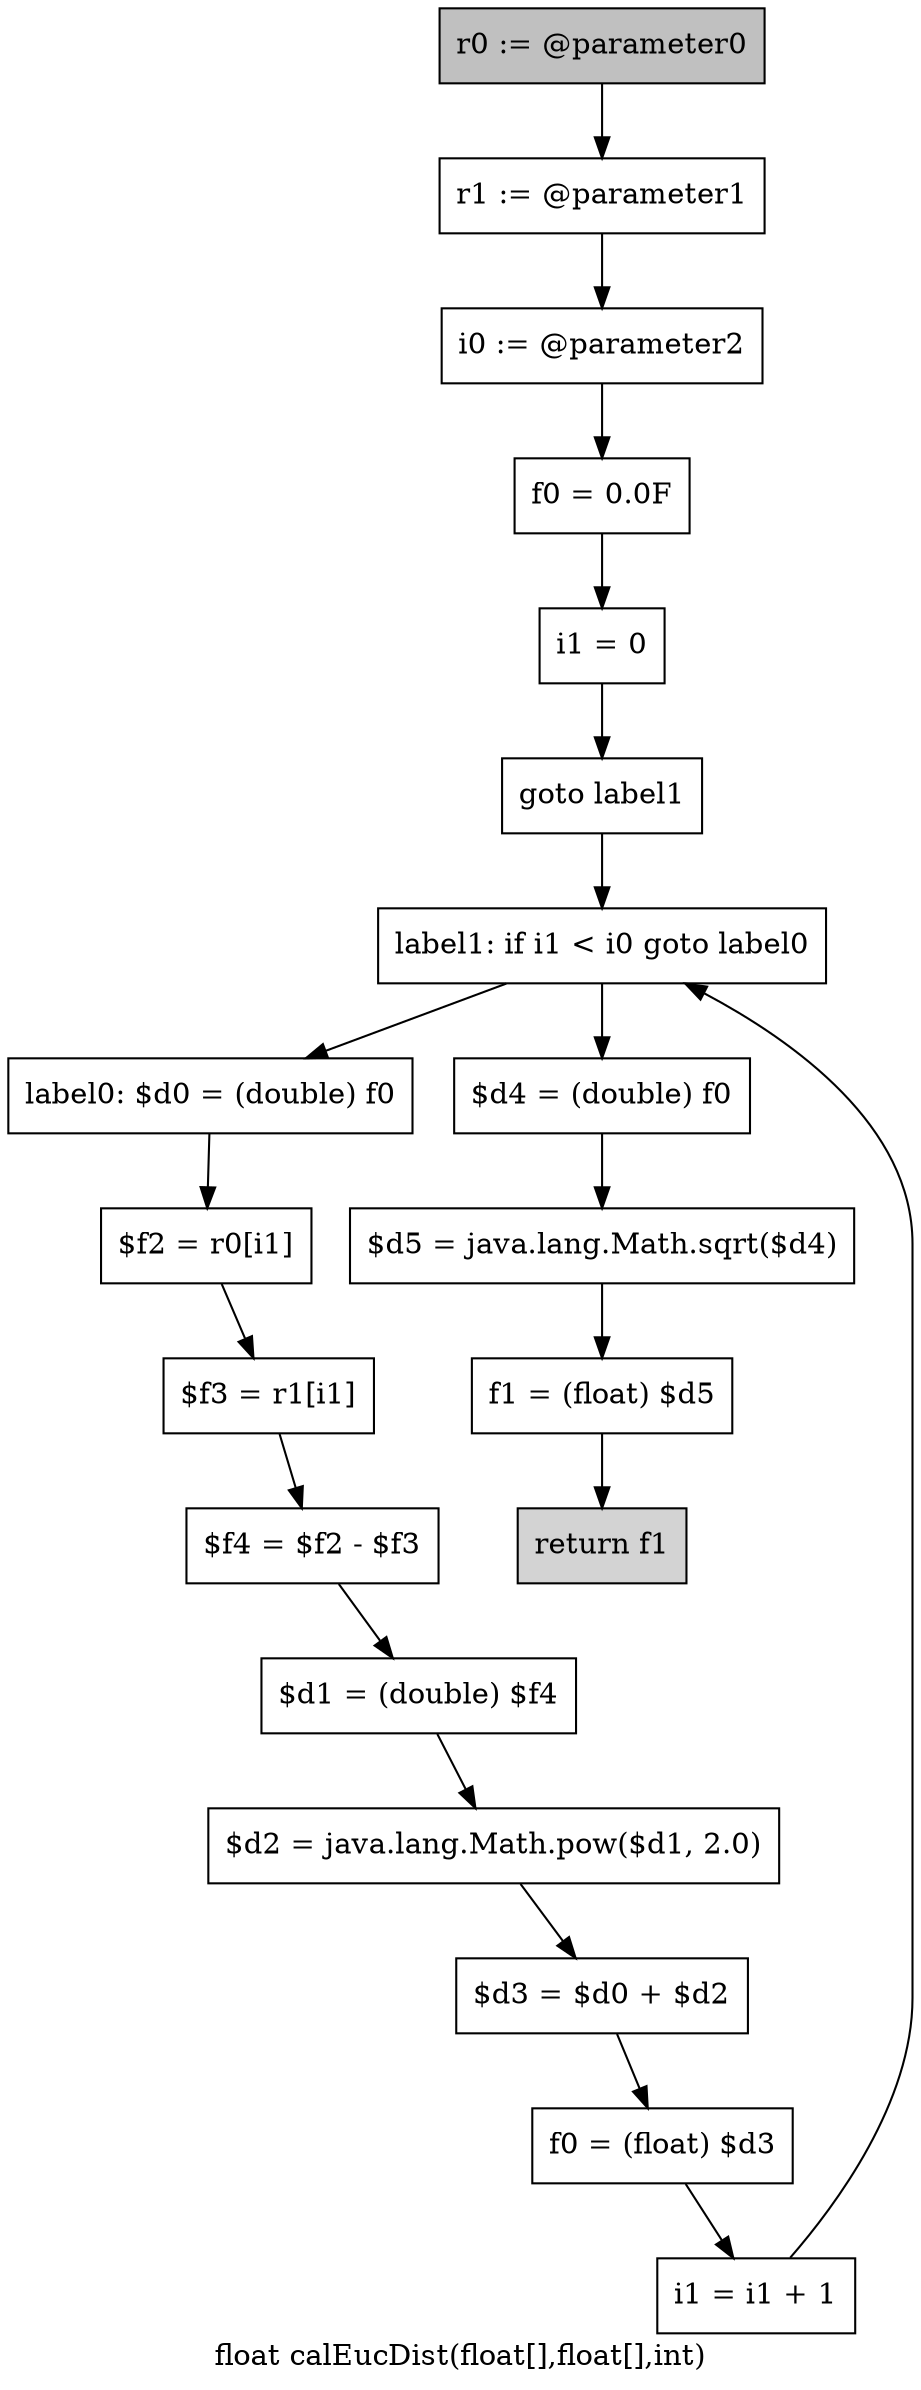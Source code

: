 digraph "float calEucDist(float[],float[],int)" {
    label="float calEucDist(float[],float[],int)";
    node [shape=box];
    "0" [style=filled,fillcolor=gray,label="r0 := @parameter0",];
    "1" [label="r1 := @parameter1",];
    "0"->"1";
    "2" [label="i0 := @parameter2",];
    "1"->"2";
    "3" [label="f0 = 0.0F",];
    "2"->"3";
    "4" [label="i1 = 0",];
    "3"->"4";
    "5" [label="goto label1",];
    "4"->"5";
    "15" [label="label1: if i1 < i0 goto label0",];
    "5"->"15";
    "6" [label="label0: $d0 = (double) f0",];
    "7" [label="$f2 = r0[i1]",];
    "6"->"7";
    "8" [label="$f3 = r1[i1]",];
    "7"->"8";
    "9" [label="$f4 = $f2 - $f3",];
    "8"->"9";
    "10" [label="$d1 = (double) $f4",];
    "9"->"10";
    "11" [label="$d2 = java.lang.Math.pow($d1, 2.0)",];
    "10"->"11";
    "12" [label="$d3 = $d0 + $d2",];
    "11"->"12";
    "13" [label="f0 = (float) $d3",];
    "12"->"13";
    "14" [label="i1 = i1 + 1",];
    "13"->"14";
    "14"->"15";
    "15"->"6";
    "16" [label="$d4 = (double) f0",];
    "15"->"16";
    "17" [label="$d5 = java.lang.Math.sqrt($d4)",];
    "16"->"17";
    "18" [label="f1 = (float) $d5",];
    "17"->"18";
    "19" [style=filled,fillcolor=lightgray,label="return f1",];
    "18"->"19";
}
